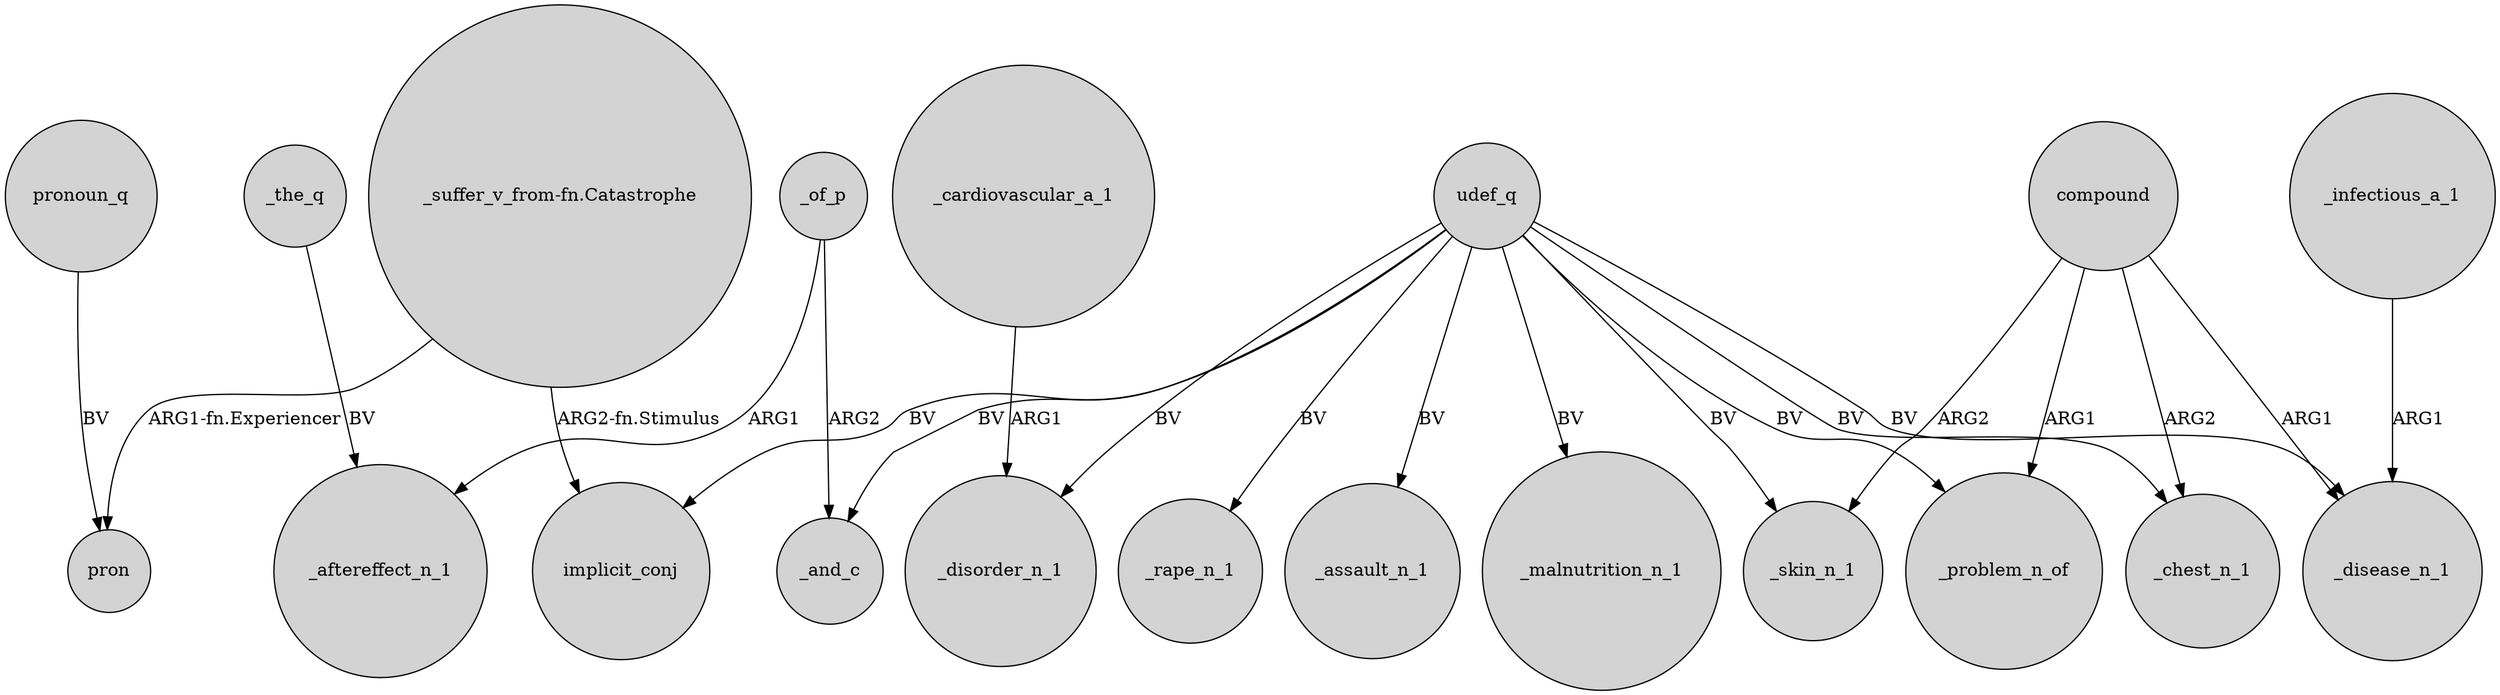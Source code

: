 digraph {
	node [shape=circle style=filled]
	_cardiovascular_a_1 -> _disorder_n_1 [label=ARG1]
	udef_q -> _malnutrition_n_1 [label=BV]
	_the_q -> _aftereffect_n_1 [label=BV]
	"_suffer_v_from-fn.Catastrophe" -> implicit_conj [label="ARG2-fn.Stimulus"]
	_of_p -> _and_c [label=ARG2]
	udef_q -> _skin_n_1 [label=BV]
	udef_q -> _problem_n_of [label=BV]
	udef_q -> implicit_conj [label=BV]
	compound -> _skin_n_1 [label=ARG2]
	udef_q -> _chest_n_1 [label=BV]
	udef_q -> _rape_n_1 [label=BV]
	_infectious_a_1 -> _disease_n_1 [label=ARG1]
	pronoun_q -> pron [label=BV]
	udef_q -> _assault_n_1 [label=BV]
	compound -> _problem_n_of [label=ARG1]
	compound -> _disease_n_1 [label=ARG1]
	_of_p -> _aftereffect_n_1 [label=ARG1]
	udef_q -> _disorder_n_1 [label=BV]
	compound -> _chest_n_1 [label=ARG2]
	"_suffer_v_from-fn.Catastrophe" -> pron [label="ARG1-fn.Experiencer"]
	udef_q -> _and_c [label=BV]
	udef_q -> _disease_n_1 [label=BV]
}
